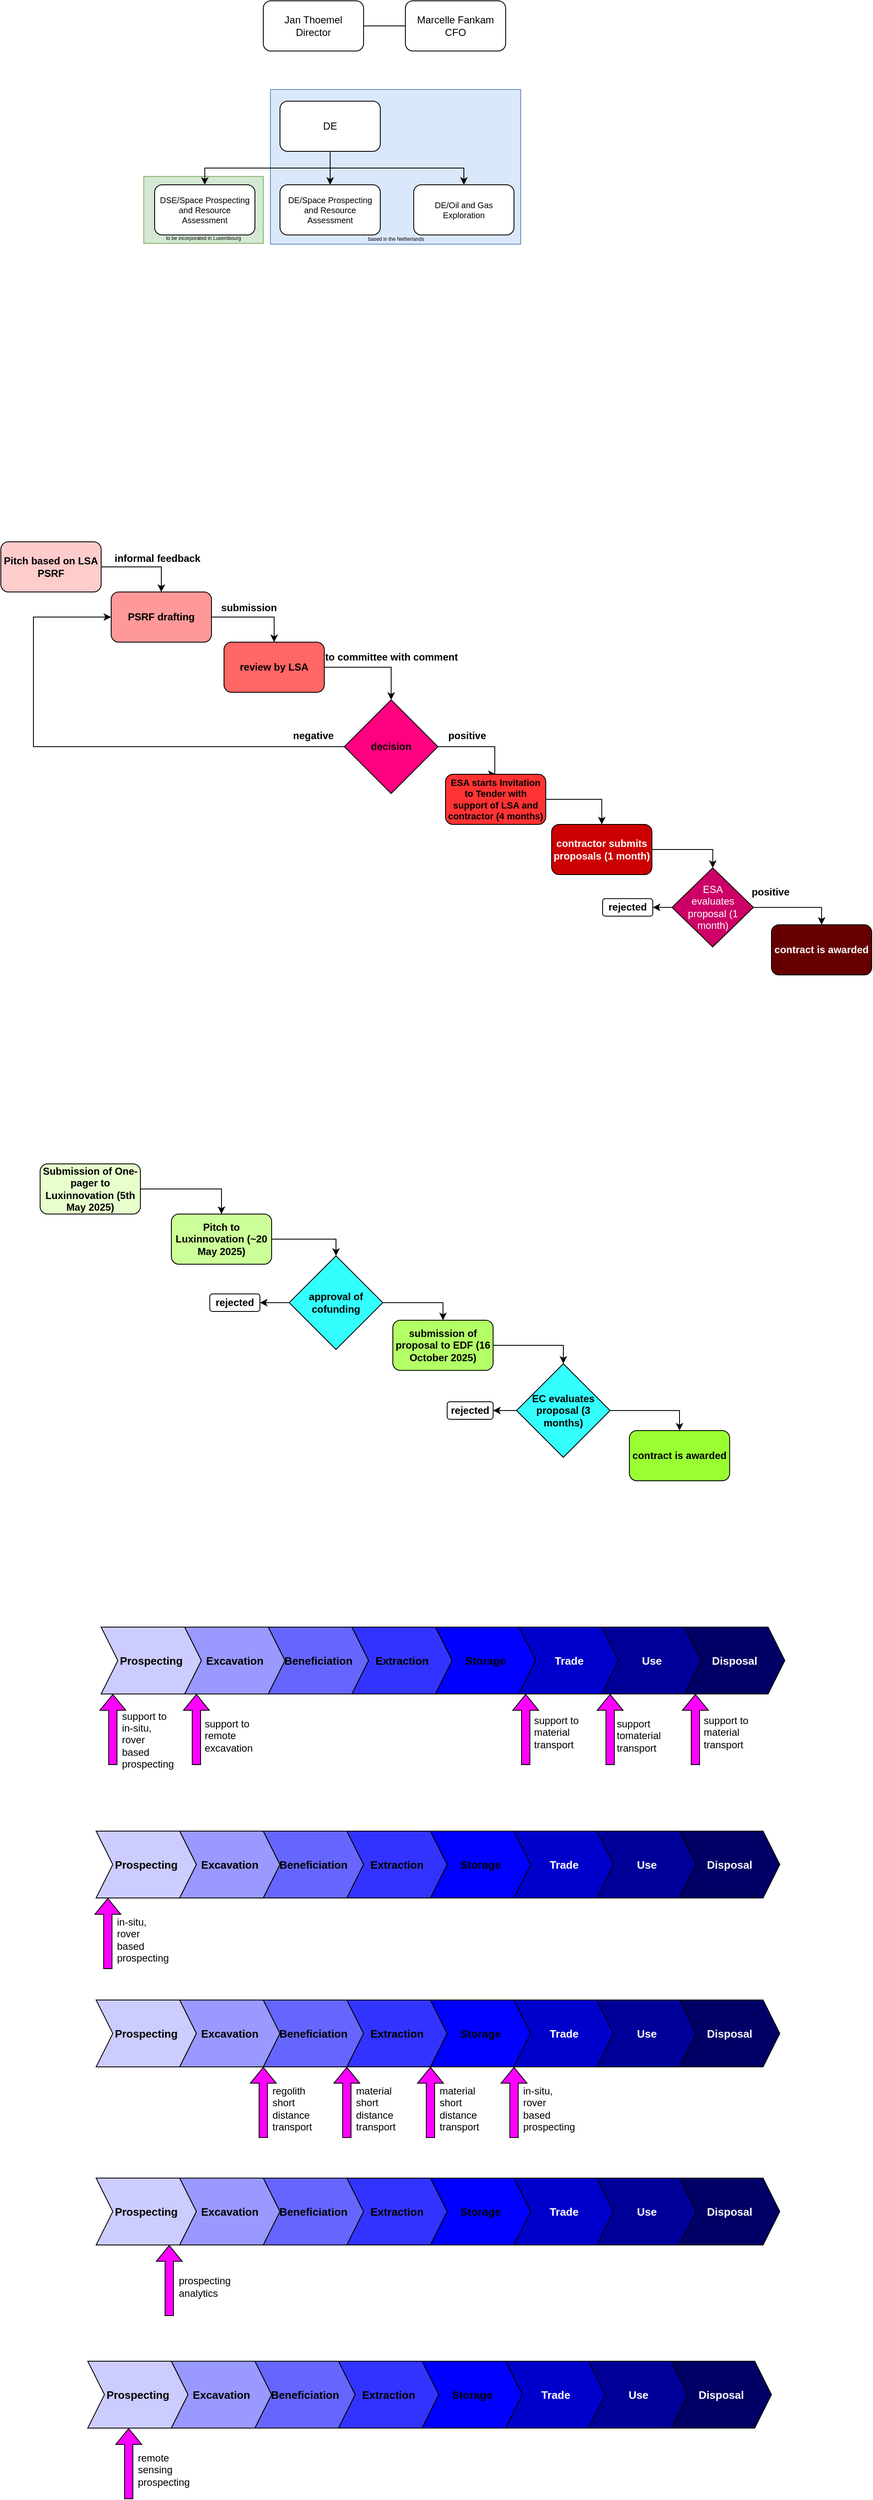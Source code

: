 <mxfile version="26.2.14">
  <diagram name="Page-1" id="pI-C5jLEUPl5uABciL2J">
    <mxGraphModel dx="947" dy="494" grid="0" gridSize="10" guides="1" tooltips="1" connect="1" arrows="1" fold="1" page="0" pageScale="1" pageWidth="850" pageHeight="1100" math="0" shadow="0">
      <root>
        <mxCell id="0" />
        <mxCell id="1" parent="0" />
        <mxCell id="sW1ltrkP0OsYJDCoJHcO-9" value="based in the Netherlands" style="rounded=0;whiteSpace=wrap;html=1;align=center;labelPosition=center;verticalLabelPosition=middle;verticalAlign=bottom;fontSize=6;fillColor=#dae8fc;strokeColor=#6c8ebf;" parent="1" vertex="1">
          <mxGeometry x="338.5" y="246" width="299.5" height="185" as="geometry" />
        </mxCell>
        <mxCell id="sW1ltrkP0OsYJDCoJHcO-8" value="to be incorporated in Luxembourg" style="rounded=0;whiteSpace=wrap;html=1;align=center;labelPosition=center;verticalLabelPosition=middle;verticalAlign=bottom;fontSize=6;fillColor=#d5e8d4;strokeColor=#82b366;" parent="1" vertex="1">
          <mxGeometry x="187" y="350" width="143" height="80" as="geometry" />
        </mxCell>
        <mxCell id="AdfwKSu6tByvRweBy8J0-3" style="edgeStyle=orthogonalEdgeStyle;rounded=0;orthogonalLoop=1;jettySize=auto;html=1;exitX=1;exitY=0.5;exitDx=0;exitDy=0;endArrow=none;endFill=0;" parent="1" source="AdfwKSu6tByvRweBy8J0-1" target="AdfwKSu6tByvRweBy8J0-2" edge="1">
          <mxGeometry relative="1" as="geometry" />
        </mxCell>
        <mxCell id="AdfwKSu6tByvRweBy8J0-1" value="Jan Thoemel&lt;br&gt;Director" style="rounded=1;whiteSpace=wrap;html=1;" parent="1" vertex="1">
          <mxGeometry x="330" y="140" width="120" height="60" as="geometry" />
        </mxCell>
        <mxCell id="AdfwKSu6tByvRweBy8J0-2" value="Marcelle Fankam&lt;br&gt;CFO" style="rounded=1;whiteSpace=wrap;html=1;" parent="1" vertex="1">
          <mxGeometry x="500" y="140" width="120" height="60" as="geometry" />
        </mxCell>
        <mxCell id="sW1ltrkP0OsYJDCoJHcO-5" style="edgeStyle=orthogonalEdgeStyle;rounded=0;orthogonalLoop=1;jettySize=auto;html=1;exitX=0.5;exitY=1;exitDx=0;exitDy=0;entryX=0.5;entryY=0;entryDx=0;entryDy=0;" parent="1" source="sW1ltrkP0OsYJDCoJHcO-1" target="sW1ltrkP0OsYJDCoJHcO-2" edge="1">
          <mxGeometry relative="1" as="geometry" />
        </mxCell>
        <mxCell id="sW1ltrkP0OsYJDCoJHcO-6" style="edgeStyle=orthogonalEdgeStyle;rounded=0;orthogonalLoop=1;jettySize=auto;html=1;exitX=0.5;exitY=1;exitDx=0;exitDy=0;entryX=0.5;entryY=0;entryDx=0;entryDy=0;" parent="1" source="sW1ltrkP0OsYJDCoJHcO-1" target="sW1ltrkP0OsYJDCoJHcO-3" edge="1">
          <mxGeometry relative="1" as="geometry" />
        </mxCell>
        <mxCell id="sW1ltrkP0OsYJDCoJHcO-7" style="edgeStyle=orthogonalEdgeStyle;rounded=0;orthogonalLoop=1;jettySize=auto;html=1;exitX=0.5;exitY=1;exitDx=0;exitDy=0;" parent="1" source="sW1ltrkP0OsYJDCoJHcO-1" target="sW1ltrkP0OsYJDCoJHcO-4" edge="1">
          <mxGeometry relative="1" as="geometry" />
        </mxCell>
        <mxCell id="sW1ltrkP0OsYJDCoJHcO-1" value="DE" style="rounded=1;whiteSpace=wrap;html=1;" parent="1" vertex="1">
          <mxGeometry x="350" y="260" width="120" height="60" as="geometry" />
        </mxCell>
        <mxCell id="sW1ltrkP0OsYJDCoJHcO-2" value="&lt;span lang=&quot;EN-GB&quot;&gt;DSE/Space Prospecting and Resource Assessment&lt;/span&gt;" style="rounded=1;whiteSpace=wrap;html=1;fontSize=10;" parent="1" vertex="1">
          <mxGeometry x="200" y="360" width="120" height="60" as="geometry" />
        </mxCell>
        <mxCell id="sW1ltrkP0OsYJDCoJHcO-3" value="&lt;span lang=&quot;EN-GB&quot;&gt;DE/Space Prospecting and Resource Assessment&lt;/span&gt;" style="rounded=1;whiteSpace=wrap;html=1;fontSize=10;" parent="1" vertex="1">
          <mxGeometry x="350" y="360" width="120" height="60" as="geometry" />
        </mxCell>
        <mxCell id="sW1ltrkP0OsYJDCoJHcO-4" value="&lt;span lang=&quot;EN-GB&quot;&gt;DE/Oil and Gas Exploration &lt;/span&gt;" style="rounded=1;whiteSpace=wrap;html=1;fontSize=10;" parent="1" vertex="1">
          <mxGeometry x="510" y="360" width="120" height="60" as="geometry" />
        </mxCell>
        <mxCell id="4EsNZE_uEdMCElJo3id0-29" style="edgeStyle=orthogonalEdgeStyle;rounded=0;orthogonalLoop=1;jettySize=auto;html=1;exitX=1;exitY=0.5;exitDx=0;exitDy=0;entryX=0.5;entryY=0;entryDx=0;entryDy=0;fontStyle=1" parent="1" source="4EsNZE_uEdMCElJo3id0-28" target="4EsNZE_uEdMCElJo3id0-30" edge="1">
          <mxGeometry relative="1" as="geometry">
            <mxPoint x="314.714" y="960.0" as="targetPoint" />
          </mxGeometry>
        </mxCell>
        <mxCell id="4EsNZE_uEdMCElJo3id0-28" value="Pitch based on LSA PSRF" style="rounded=1;whiteSpace=wrap;html=1;fillColor=#FFCCCC;fontStyle=1" parent="1" vertex="1">
          <mxGeometry x="16" y="787" width="120" height="60" as="geometry" />
        </mxCell>
        <mxCell id="4EsNZE_uEdMCElJo3id0-36" style="edgeStyle=orthogonalEdgeStyle;rounded=0;orthogonalLoop=1;jettySize=auto;html=1;exitX=1;exitY=0.5;exitDx=0;exitDy=0;entryX=0.5;entryY=0;entryDx=0;entryDy=0;fontStyle=1" parent="1" source="4EsNZE_uEdMCElJo3id0-30" target="4EsNZE_uEdMCElJo3id0-31" edge="1">
          <mxGeometry relative="1" as="geometry" />
        </mxCell>
        <mxCell id="4EsNZE_uEdMCElJo3id0-30" value="PSRF drafting" style="rounded=1;whiteSpace=wrap;html=1;fillColor=#FF9999;fontStyle=1" parent="1" vertex="1">
          <mxGeometry x="148" y="847" width="120" height="60" as="geometry" />
        </mxCell>
        <mxCell id="4EsNZE_uEdMCElJo3id0-37" style="edgeStyle=orthogonalEdgeStyle;rounded=0;orthogonalLoop=1;jettySize=auto;html=1;exitX=1;exitY=0.5;exitDx=0;exitDy=0;entryX=0.5;entryY=0;entryDx=0;entryDy=0;fontStyle=1" parent="1" source="4EsNZE_uEdMCElJo3id0-31" target="4EsNZE_uEdMCElJo3id0-32" edge="1">
          <mxGeometry relative="1" as="geometry" />
        </mxCell>
        <mxCell id="4EsNZE_uEdMCElJo3id0-31" value="review by LSA" style="rounded=1;whiteSpace=wrap;html=1;fillColor=#FF6666;fontStyle=1" parent="1" vertex="1">
          <mxGeometry x="283" y="907" width="120" height="60" as="geometry" />
        </mxCell>
        <mxCell id="4EsNZE_uEdMCElJo3id0-39" style="edgeStyle=orthogonalEdgeStyle;rounded=0;orthogonalLoop=1;jettySize=auto;html=1;exitX=1;exitY=0.5;exitDx=0;exitDy=0;entryX=0.5;entryY=0;entryDx=0;entryDy=0;fontStyle=1" parent="1" source="4EsNZE_uEdMCElJo3id0-32" target="4EsNZE_uEdMCElJo3id0-38" edge="1">
          <mxGeometry relative="1" as="geometry">
            <Array as="points">
              <mxPoint x="607" y="1032" />
              <mxPoint x="607" y="1065" />
            </Array>
          </mxGeometry>
        </mxCell>
        <mxCell id="4EsNZE_uEdMCElJo3id0-46" style="edgeStyle=orthogonalEdgeStyle;rounded=0;orthogonalLoop=1;jettySize=auto;html=1;exitX=0;exitY=0.5;exitDx=0;exitDy=0;entryX=0;entryY=0.5;entryDx=0;entryDy=0;fontStyle=1" parent="1" source="4EsNZE_uEdMCElJo3id0-32" target="4EsNZE_uEdMCElJo3id0-30" edge="1">
          <mxGeometry relative="1" as="geometry">
            <Array as="points">
              <mxPoint x="55" y="1032" />
              <mxPoint x="55" y="877" />
            </Array>
          </mxGeometry>
        </mxCell>
        <mxCell id="4EsNZE_uEdMCElJo3id0-32" value="decision" style="rhombus;whiteSpace=wrap;html=1;fillColor=#FF0080;fontColor=#000000;fontStyle=1" parent="1" vertex="1">
          <mxGeometry x="427" y="976" width="112" height="112" as="geometry" />
        </mxCell>
        <mxCell id="4EsNZE_uEdMCElJo3id0-34" value="informal feedback" style="text;html=1;align=center;verticalAlign=middle;whiteSpace=wrap;rounded=0;fontStyle=1" parent="1" vertex="1">
          <mxGeometry x="148" y="792" width="111" height="30" as="geometry" />
        </mxCell>
        <mxCell id="4EsNZE_uEdMCElJo3id0-35" value="submission" style="text;html=1;align=center;verticalAlign=middle;whiteSpace=wrap;rounded=0;fontStyle=1" parent="1" vertex="1">
          <mxGeometry x="286.5" y="851" width="52" height="30" as="geometry" />
        </mxCell>
        <mxCell id="4EsNZE_uEdMCElJo3id0-49" style="edgeStyle=orthogonalEdgeStyle;rounded=0;orthogonalLoop=1;jettySize=auto;html=1;exitX=1;exitY=0.5;exitDx=0;exitDy=0;entryX=0.5;entryY=0;entryDx=0;entryDy=0;fontStyle=1" parent="1" source="4EsNZE_uEdMCElJo3id0-38" target="4EsNZE_uEdMCElJo3id0-48" edge="1">
          <mxGeometry relative="1" as="geometry" />
        </mxCell>
        <mxCell id="4EsNZE_uEdMCElJo3id0-38" value="ESA starts Invitation to Tender with support of LSA and contractor (4 months)" style="rounded=1;whiteSpace=wrap;html=1;fillColor=#FF3333;fontStyle=1;fontSize=11;" parent="1" vertex="1">
          <mxGeometry x="548" y="1065" width="120" height="60" as="geometry" />
        </mxCell>
        <mxCell id="4EsNZE_uEdMCElJo3id0-43" value="to committee with comment" style="text;html=1;align=center;verticalAlign=middle;whiteSpace=wrap;rounded=0;fontStyle=1" parent="1" vertex="1">
          <mxGeometry x="401.5" y="910" width="163" height="30" as="geometry" />
        </mxCell>
        <mxCell id="4EsNZE_uEdMCElJo3id0-47" value="negative" style="text;html=1;align=center;verticalAlign=middle;whiteSpace=wrap;rounded=0;fontStyle=1" parent="1" vertex="1">
          <mxGeometry x="364" y="1004" width="52" height="30" as="geometry" />
        </mxCell>
        <mxCell id="4EsNZE_uEdMCElJo3id0-52" style="edgeStyle=orthogonalEdgeStyle;rounded=0;orthogonalLoop=1;jettySize=auto;html=1;exitX=1;exitY=0.5;exitDx=0;exitDy=0;entryX=0.5;entryY=0;entryDx=0;entryDy=0;fontStyle=1" parent="1" source="4EsNZE_uEdMCElJo3id0-48" target="4EsNZE_uEdMCElJo3id0-61" edge="1">
          <mxGeometry relative="1" as="geometry" />
        </mxCell>
        <mxCell id="4EsNZE_uEdMCElJo3id0-48" value="contractor submits proposals (1 month)" style="rounded=1;whiteSpace=wrap;html=1;fillColor=#CC0000;fontColor=#FFFFFF;fontStyle=1" parent="1" vertex="1">
          <mxGeometry x="675" y="1125" width="120" height="60" as="geometry" />
        </mxCell>
        <mxCell id="4EsNZE_uEdMCElJo3id0-53" style="edgeStyle=orthogonalEdgeStyle;rounded=0;orthogonalLoop=1;jettySize=auto;html=1;exitX=1;exitY=0.5;exitDx=0;exitDy=0;entryX=0.5;entryY=0;entryDx=0;entryDy=0;fontStyle=1" parent="1" source="4EsNZE_uEdMCElJo3id0-61" target="4EsNZE_uEdMCElJo3id0-51" edge="1">
          <mxGeometry relative="1" as="geometry" />
        </mxCell>
        <mxCell id="4EsNZE_uEdMCElJo3id0-51" value="contract is awarded" style="rounded=1;whiteSpace=wrap;html=1;fillColor=#660000;fontColor=#FFFFFF;fontStyle=1" parent="1" vertex="1">
          <mxGeometry x="938" y="1245" width="120" height="60" as="geometry" />
        </mxCell>
        <mxCell id="4EsNZE_uEdMCElJo3id0-54" value="positive" style="text;html=1;align=center;verticalAlign=middle;whiteSpace=wrap;rounded=0;fontStyle=1" parent="1" vertex="1">
          <mxGeometry x="548" y="1004" width="52" height="30" as="geometry" />
        </mxCell>
        <mxCell id="4EsNZE_uEdMCElJo3id0-72" style="edgeStyle=orthogonalEdgeStyle;rounded=0;orthogonalLoop=1;jettySize=auto;html=1;exitX=1;exitY=0.5;exitDx=0;exitDy=0;entryX=0.5;entryY=0;entryDx=0;entryDy=0;" parent="1" source="4EsNZE_uEdMCElJo3id0-55" target="4EsNZE_uEdMCElJo3id0-56" edge="1">
          <mxGeometry relative="1" as="geometry" />
        </mxCell>
        <mxCell id="4EsNZE_uEdMCElJo3id0-55" value="&lt;div&gt;Submission of One-pager to Luxinnovation (5th May 2025)&lt;/div&gt;" style="rounded=1;whiteSpace=wrap;html=1;fillColor=#E6FFCC;fontStyle=1" parent="1" vertex="1">
          <mxGeometry x="63" y="1531" width="120" height="60" as="geometry" />
        </mxCell>
        <mxCell id="4EsNZE_uEdMCElJo3id0-73" style="edgeStyle=orthogonalEdgeStyle;rounded=0;orthogonalLoop=1;jettySize=auto;html=1;exitX=1;exitY=0.5;exitDx=0;exitDy=0;entryX=0.5;entryY=0;entryDx=0;entryDy=0;" parent="1" source="4EsNZE_uEdMCElJo3id0-56" target="4EsNZE_uEdMCElJo3id0-57" edge="1">
          <mxGeometry relative="1" as="geometry" />
        </mxCell>
        <mxCell id="4EsNZE_uEdMCElJo3id0-56" value="Pitch to Luxinnovation (~20 May 2025)" style="rounded=1;whiteSpace=wrap;html=1;fillColor=#CCFF99;fontStyle=1" parent="1" vertex="1">
          <mxGeometry x="220" y="1591" width="120" height="60" as="geometry" />
        </mxCell>
        <mxCell id="4EsNZE_uEdMCElJo3id0-74" style="edgeStyle=orthogonalEdgeStyle;rounded=0;orthogonalLoop=1;jettySize=auto;html=1;exitX=1;exitY=0.5;exitDx=0;exitDy=0;entryX=0.5;entryY=0;entryDx=0;entryDy=0;" parent="1" source="4EsNZE_uEdMCElJo3id0-57" target="4EsNZE_uEdMCElJo3id0-58" edge="1">
          <mxGeometry relative="1" as="geometry" />
        </mxCell>
        <mxCell id="4EsNZE_uEdMCElJo3id0-57" value="approval of cofunding" style="rhombus;whiteSpace=wrap;html=1;fillColor=#33FFFF;fontColor=#000000;fontStyle=1" parent="1" vertex="1">
          <mxGeometry x="361" y="1641" width="112" height="112" as="geometry" />
        </mxCell>
        <mxCell id="4EsNZE_uEdMCElJo3id0-77" style="edgeStyle=orthogonalEdgeStyle;rounded=0;orthogonalLoop=1;jettySize=auto;html=1;exitX=1;exitY=0.5;exitDx=0;exitDy=0;entryX=0.5;entryY=0;entryDx=0;entryDy=0;" parent="1" source="4EsNZE_uEdMCElJo3id0-58" target="4EsNZE_uEdMCElJo3id0-66" edge="1">
          <mxGeometry relative="1" as="geometry" />
        </mxCell>
        <mxCell id="4EsNZE_uEdMCElJo3id0-58" value="submission of proposal to EDF (16 October 2025)" style="rounded=1;whiteSpace=wrap;html=1;fillColor=#B3FF66;fontStyle=1" parent="1" vertex="1">
          <mxGeometry x="485" y="1718" width="120" height="60" as="geometry" />
        </mxCell>
        <mxCell id="4EsNZE_uEdMCElJo3id0-60" value="contract is awarded" style="rounded=1;whiteSpace=wrap;html=1;fillColor=#99FF33;fontStyle=1" parent="1" vertex="1">
          <mxGeometry x="768" y="1850" width="120" height="60" as="geometry" />
        </mxCell>
        <mxCell id="4EsNZE_uEdMCElJo3id0-65" style="edgeStyle=orthogonalEdgeStyle;rounded=0;orthogonalLoop=1;jettySize=auto;html=1;exitX=0;exitY=0.5;exitDx=0;exitDy=0;entryX=1;entryY=0.5;entryDx=0;entryDy=0;" parent="1" source="4EsNZE_uEdMCElJo3id0-61" target="4EsNZE_uEdMCElJo3id0-64" edge="1">
          <mxGeometry relative="1" as="geometry" />
        </mxCell>
        <mxCell id="4EsNZE_uEdMCElJo3id0-61" value="ESA&lt;br&gt;evaluates proposal (1 month)" style="rhombus;whiteSpace=wrap;html=1;fillColor=#CC0066;fontColor=#FFFFFF;" parent="1" vertex="1">
          <mxGeometry x="819" y="1177" width="97.5" height="94.5" as="geometry" />
        </mxCell>
        <mxCell id="4EsNZE_uEdMCElJo3id0-62" value="positive" style="text;html=1;align=center;verticalAlign=middle;whiteSpace=wrap;rounded=0;fontStyle=1" parent="1" vertex="1">
          <mxGeometry x="911" y="1191" width="52" height="30" as="geometry" />
        </mxCell>
        <mxCell id="4EsNZE_uEdMCElJo3id0-64" value="rejected" style="rounded=1;whiteSpace=wrap;html=1;fontStyle=1" parent="1" vertex="1">
          <mxGeometry x="736" y="1213.75" width="60" height="21" as="geometry" />
        </mxCell>
        <mxCell id="4EsNZE_uEdMCElJo3id0-71" style="edgeStyle=orthogonalEdgeStyle;rounded=0;orthogonalLoop=1;jettySize=auto;html=1;exitX=0;exitY=0.5;exitDx=0;exitDy=0;entryX=1;entryY=0.5;entryDx=0;entryDy=0;" parent="1" source="4EsNZE_uEdMCElJo3id0-66" target="4EsNZE_uEdMCElJo3id0-70" edge="1">
          <mxGeometry relative="1" as="geometry">
            <mxPoint x="559.706" y="1825.882" as="targetPoint" />
          </mxGeometry>
        </mxCell>
        <mxCell id="4EsNZE_uEdMCElJo3id0-66" value="EC evaluates proposal (3 months)" style="rhombus;whiteSpace=wrap;html=1;fillColor=#33FFFF;fontColor=#000000;fontStyle=1" parent="1" vertex="1">
          <mxGeometry x="633" y="1770" width="112" height="112" as="geometry" />
        </mxCell>
        <mxCell id="4EsNZE_uEdMCElJo3id0-70" value="rejected" style="rounded=1;whiteSpace=wrap;html=1;fontStyle=1" parent="1" vertex="1">
          <mxGeometry x="550" y="1815.5" width="55" height="21" as="geometry" />
        </mxCell>
        <mxCell id="4EsNZE_uEdMCElJo3id0-75" style="edgeStyle=orthogonalEdgeStyle;rounded=0;orthogonalLoop=1;jettySize=auto;html=1;exitX=0;exitY=0.5;exitDx=0;exitDy=0;entryX=1;entryY=0.5;entryDx=0;entryDy=0;" parent="1" source="4EsNZE_uEdMCElJo3id0-57" target="4EsNZE_uEdMCElJo3id0-76" edge="1">
          <mxGeometry relative="1" as="geometry">
            <mxPoint x="349" y="1696.75" as="sourcePoint" />
          </mxGeometry>
        </mxCell>
        <mxCell id="4EsNZE_uEdMCElJo3id0-76" value="rejected" style="rounded=1;whiteSpace=wrap;html=1;fontStyle=1" parent="1" vertex="1">
          <mxGeometry x="266" y="1686.5" width="60" height="21" as="geometry" />
        </mxCell>
        <mxCell id="4EsNZE_uEdMCElJo3id0-78" style="edgeStyle=orthogonalEdgeStyle;rounded=0;orthogonalLoop=1;jettySize=auto;html=1;exitX=1;exitY=0.5;exitDx=0;exitDy=0;entryX=0.5;entryY=0;entryDx=0;entryDy=0;" parent="1" source="4EsNZE_uEdMCElJo3id0-66" target="4EsNZE_uEdMCElJo3id0-60" edge="1">
          <mxGeometry relative="1" as="geometry" />
        </mxCell>
        <mxCell id="gZV6nWwhFgP8IXUkDq0C-19" value="Prospecting" style="shape=step;perimeter=stepPerimeter;whiteSpace=wrap;html=1;fixedSize=1;fontSize=13;fillColor=light-dark(#CCCCFF,#EDEDED);fontStyle=1" parent="1" vertex="1">
          <mxGeometry x="136" y="2085" width="120" height="80" as="geometry" />
        </mxCell>
        <mxCell id="gZV6nWwhFgP8IXUkDq0C-20" value="Excavation" style="shape=step;perimeter=stepPerimeter;whiteSpace=wrap;html=1;fixedSize=1;fontSize=13;fillColor=light-dark(#9999FF,#EDEDED);fontStyle=1" parent="1" vertex="1">
          <mxGeometry x="236" y="2085" width="120" height="80" as="geometry" />
        </mxCell>
        <mxCell id="gZV6nWwhFgP8IXUkDq0C-21" value="Beneficiation" style="shape=step;perimeter=stepPerimeter;whiteSpace=wrap;html=1;fixedSize=1;fontSize=13;fillColor=light-dark(#6666FF,#EDEDED);fontStyle=1" parent="1" vertex="1">
          <mxGeometry x="336" y="2085" width="120" height="80" as="geometry" />
        </mxCell>
        <mxCell id="gZV6nWwhFgP8IXUkDq0C-22" value="Extraction" style="shape=step;perimeter=stepPerimeter;whiteSpace=wrap;html=1;fixedSize=1;fontSize=13;fillColor=#3333FF;fontStyle=1" parent="1" vertex="1">
          <mxGeometry x="436" y="2085" width="120" height="80" as="geometry" />
        </mxCell>
        <mxCell id="gZV6nWwhFgP8IXUkDq0C-23" value="Storage" style="shape=step;perimeter=stepPerimeter;whiteSpace=wrap;html=1;fixedSize=1;fontSize=13;fillColor=#0000FF;fontStyle=1" parent="1" vertex="1">
          <mxGeometry x="536" y="2085" width="120" height="80" as="geometry" />
        </mxCell>
        <mxCell id="gZV6nWwhFgP8IXUkDq0C-24" value="Trade" style="shape=step;perimeter=stepPerimeter;whiteSpace=wrap;html=1;fixedSize=1;fontSize=13;fillColor=#0000CC;fontColor=#FFFFFF;fontStyle=1" parent="1" vertex="1">
          <mxGeometry x="636" y="2085" width="120" height="80" as="geometry" />
        </mxCell>
        <mxCell id="gZV6nWwhFgP8IXUkDq0C-25" value="Use" style="shape=step;perimeter=stepPerimeter;whiteSpace=wrap;html=1;fixedSize=1;fontSize=13;fillColor=#000099;fontColor=#FFFFFF;fontStyle=1" parent="1" vertex="1">
          <mxGeometry x="735" y="2085" width="120" height="80" as="geometry" />
        </mxCell>
        <mxCell id="gZV6nWwhFgP8IXUkDq0C-26" value="Disposal" style="shape=step;perimeter=stepPerimeter;whiteSpace=wrap;html=1;fixedSize=1;fontSize=13;fillColor=#000066;fontColor=#FFFFFF;fontStyle=1" parent="1" vertex="1">
          <mxGeometry x="834" y="2085" width="120" height="80" as="geometry" />
        </mxCell>
        <mxCell id="gZV6nWwhFgP8IXUkDq0C-27" value="" style="shape=flexArrow;endArrow=classic;html=1;rounded=0;fillColor=#FF00FF;" parent="1" edge="1">
          <mxGeometry width="50" height="50" relative="1" as="geometry">
            <mxPoint x="250" y="2250" as="sourcePoint" />
            <mxPoint x="250" y="2165" as="targetPoint" />
          </mxGeometry>
        </mxCell>
        <mxCell id="gZV6nWwhFgP8IXUkDq0C-28" value="" style="shape=flexArrow;endArrow=classic;html=1;rounded=0;fillColor=#FF00FF;" parent="1" edge="1">
          <mxGeometry width="50" height="50" relative="1" as="geometry">
            <mxPoint x="644" y="2250" as="sourcePoint" />
            <mxPoint x="644" y="2165" as="targetPoint" />
          </mxGeometry>
        </mxCell>
        <mxCell id="gZV6nWwhFgP8IXUkDq0C-29" value="" style="shape=flexArrow;endArrow=classic;html=1;rounded=0;fillColor=#FF00FF;" parent="1" edge="1">
          <mxGeometry width="50" height="50" relative="1" as="geometry">
            <mxPoint x="745.0" y="2250" as="sourcePoint" />
            <mxPoint x="745.0" y="2165" as="targetPoint" />
          </mxGeometry>
        </mxCell>
        <mxCell id="gZV6nWwhFgP8IXUkDq0C-30" value="" style="shape=flexArrow;endArrow=classic;html=1;rounded=0;fillColor=#FF00FF;" parent="1" edge="1">
          <mxGeometry width="50" height="50" relative="1" as="geometry">
            <mxPoint x="847.0" y="2250" as="sourcePoint" />
            <mxPoint x="847.0" y="2165" as="targetPoint" />
          </mxGeometry>
        </mxCell>
        <mxCell id="gZV6nWwhFgP8IXUkDq0C-31" value="" style="shape=flexArrow;endArrow=classic;html=1;rounded=0;fillColor=#FF00FF;" parent="1" edge="1">
          <mxGeometry width="50" height="50" relative="1" as="geometry">
            <mxPoint x="150" y="2250" as="sourcePoint" />
            <mxPoint x="150" y="2165" as="targetPoint" />
          </mxGeometry>
        </mxCell>
        <mxCell id="gZV6nWwhFgP8IXUkDq0C-32" value="&lt;div align=&quot;left&quot;&gt;support to in-situ, rover based prospecting&lt;/div&gt;" style="text;html=1;align=left;verticalAlign=middle;whiteSpace=wrap;rounded=0;" parent="1" vertex="1">
          <mxGeometry x="159" y="2205" width="60" height="30" as="geometry" />
        </mxCell>
        <mxCell id="gZV6nWwhFgP8IXUkDq0C-33" value="support to remote excavation" style="text;html=1;align=left;verticalAlign=middle;whiteSpace=wrap;rounded=0;" parent="1" vertex="1">
          <mxGeometry x="257.5" y="2200" width="60" height="30" as="geometry" />
        </mxCell>
        <mxCell id="gZV6nWwhFgP8IXUkDq0C-34" value="support to material transport" style="text;html=1;align=left;verticalAlign=middle;whiteSpace=wrap;rounded=0;" parent="1" vertex="1">
          <mxGeometry x="652" y="2196" width="60" height="30" as="geometry" />
        </mxCell>
        <mxCell id="gZV6nWwhFgP8IXUkDq0C-35" value="support to material transport" style="text;html=1;align=left;verticalAlign=middle;whiteSpace=wrap;rounded=0;" parent="1" vertex="1">
          <mxGeometry x="855" y="2196" width="60" height="30" as="geometry" />
        </mxCell>
        <mxCell id="gZV6nWwhFgP8IXUkDq0C-36" value="support tomaterial transport" style="text;html=1;align=left;verticalAlign=middle;whiteSpace=wrap;rounded=0;" parent="1" vertex="1">
          <mxGeometry x="751" y="2200" width="60" height="30" as="geometry" />
        </mxCell>
        <mxCell id="gZV6nWwhFgP8IXUkDq0C-37" value="Prospecting" style="shape=step;perimeter=stepPerimeter;whiteSpace=wrap;html=1;fixedSize=1;fontSize=13;fillColor=light-dark(#CCCCFF,#EDEDED);fontStyle=1" parent="1" vertex="1">
          <mxGeometry x="130" y="2329" width="120" height="80" as="geometry" />
        </mxCell>
        <mxCell id="gZV6nWwhFgP8IXUkDq0C-38" value="Excavation" style="shape=step;perimeter=stepPerimeter;whiteSpace=wrap;html=1;fixedSize=1;fontSize=13;fillColor=light-dark(#9999FF,#EDEDED);fontStyle=1" parent="1" vertex="1">
          <mxGeometry x="230" y="2329" width="120" height="80" as="geometry" />
        </mxCell>
        <mxCell id="gZV6nWwhFgP8IXUkDq0C-39" value="Beneficiation" style="shape=step;perimeter=stepPerimeter;whiteSpace=wrap;html=1;fixedSize=1;fontSize=13;fillColor=light-dark(#6666FF,#EDEDED);fontStyle=1" parent="1" vertex="1">
          <mxGeometry x="330" y="2329" width="120" height="80" as="geometry" />
        </mxCell>
        <mxCell id="gZV6nWwhFgP8IXUkDq0C-40" value="Extraction" style="shape=step;perimeter=stepPerimeter;whiteSpace=wrap;html=1;fixedSize=1;fontSize=13;fillColor=#3333FF;fontStyle=1" parent="1" vertex="1">
          <mxGeometry x="430" y="2329" width="120" height="80" as="geometry" />
        </mxCell>
        <mxCell id="gZV6nWwhFgP8IXUkDq0C-41" value="Storage" style="shape=step;perimeter=stepPerimeter;whiteSpace=wrap;html=1;fixedSize=1;fontSize=13;fillColor=#0000FF;fontStyle=1" parent="1" vertex="1">
          <mxGeometry x="530" y="2329" width="120" height="80" as="geometry" />
        </mxCell>
        <mxCell id="gZV6nWwhFgP8IXUkDq0C-42" value="Trade" style="shape=step;perimeter=stepPerimeter;whiteSpace=wrap;html=1;fixedSize=1;fontSize=13;fillColor=#0000CC;fontColor=#FFFFFF;fontStyle=1" parent="1" vertex="1">
          <mxGeometry x="630" y="2329" width="120" height="80" as="geometry" />
        </mxCell>
        <mxCell id="gZV6nWwhFgP8IXUkDq0C-43" value="Use" style="shape=step;perimeter=stepPerimeter;whiteSpace=wrap;html=1;fixedSize=1;fontSize=13;fillColor=#000099;fontColor=#FFFFFF;fontStyle=1" parent="1" vertex="1">
          <mxGeometry x="729" y="2329" width="120" height="80" as="geometry" />
        </mxCell>
        <mxCell id="gZV6nWwhFgP8IXUkDq0C-44" value="Disposal" style="shape=step;perimeter=stepPerimeter;whiteSpace=wrap;html=1;fixedSize=1;fontSize=13;fillColor=#000066;fontColor=#FFFFFF;fontStyle=1" parent="1" vertex="1">
          <mxGeometry x="828" y="2329" width="120" height="80" as="geometry" />
        </mxCell>
        <mxCell id="gZV6nWwhFgP8IXUkDq0C-49" value="" style="shape=flexArrow;endArrow=classic;html=1;rounded=0;fillColor=#FF00FF;" parent="1" edge="1">
          <mxGeometry width="50" height="50" relative="1" as="geometry">
            <mxPoint x="144" y="2494" as="sourcePoint" />
            <mxPoint x="144" y="2409" as="targetPoint" />
          </mxGeometry>
        </mxCell>
        <mxCell id="gZV6nWwhFgP8IXUkDq0C-50" value="&lt;div align=&quot;left&quot;&gt;in-situ, rover based prospecting&lt;/div&gt;" style="text;html=1;align=left;verticalAlign=middle;whiteSpace=wrap;rounded=0;" parent="1" vertex="1">
          <mxGeometry x="153" y="2444" width="60" height="30" as="geometry" />
        </mxCell>
        <mxCell id="LNnZcz1PQ6CTaX76SW7G-1" value="Prospecting" style="shape=step;perimeter=stepPerimeter;whiteSpace=wrap;html=1;fixedSize=1;fontSize=13;fillColor=light-dark(#CCCCFF,#EDEDED);fontStyle=1" parent="1" vertex="1">
          <mxGeometry x="130" y="2531" width="120" height="80" as="geometry" />
        </mxCell>
        <mxCell id="LNnZcz1PQ6CTaX76SW7G-2" value="Excavation" style="shape=step;perimeter=stepPerimeter;whiteSpace=wrap;html=1;fixedSize=1;fontSize=13;fillColor=light-dark(#9999FF,#EDEDED);fontStyle=1" parent="1" vertex="1">
          <mxGeometry x="230" y="2531" width="120" height="80" as="geometry" />
        </mxCell>
        <mxCell id="LNnZcz1PQ6CTaX76SW7G-3" value="Beneficiation" style="shape=step;perimeter=stepPerimeter;whiteSpace=wrap;html=1;fixedSize=1;fontSize=13;fillColor=light-dark(#6666FF,#EDEDED);fontStyle=1" parent="1" vertex="1">
          <mxGeometry x="330" y="2531" width="120" height="80" as="geometry" />
        </mxCell>
        <mxCell id="LNnZcz1PQ6CTaX76SW7G-4" value="Extraction" style="shape=step;perimeter=stepPerimeter;whiteSpace=wrap;html=1;fixedSize=1;fontSize=13;fillColor=#3333FF;fontStyle=1" parent="1" vertex="1">
          <mxGeometry x="430" y="2531" width="120" height="80" as="geometry" />
        </mxCell>
        <mxCell id="LNnZcz1PQ6CTaX76SW7G-5" value="Storage" style="shape=step;perimeter=stepPerimeter;whiteSpace=wrap;html=1;fixedSize=1;fontSize=13;fillColor=#0000FF;fontStyle=1" parent="1" vertex="1">
          <mxGeometry x="530" y="2531" width="120" height="80" as="geometry" />
        </mxCell>
        <mxCell id="LNnZcz1PQ6CTaX76SW7G-6" value="Trade" style="shape=step;perimeter=stepPerimeter;whiteSpace=wrap;html=1;fixedSize=1;fontSize=13;fillColor=#0000CC;fontColor=#FFFFFF;fontStyle=1" parent="1" vertex="1">
          <mxGeometry x="630" y="2531" width="120" height="80" as="geometry" />
        </mxCell>
        <mxCell id="LNnZcz1PQ6CTaX76SW7G-7" value="Use" style="shape=step;perimeter=stepPerimeter;whiteSpace=wrap;html=1;fixedSize=1;fontSize=13;fillColor=#000099;fontColor=#FFFFFF;fontStyle=1" parent="1" vertex="1">
          <mxGeometry x="729" y="2531" width="120" height="80" as="geometry" />
        </mxCell>
        <mxCell id="LNnZcz1PQ6CTaX76SW7G-8" value="Disposal" style="shape=step;perimeter=stepPerimeter;whiteSpace=wrap;html=1;fixedSize=1;fontSize=13;fillColor=#000066;fontColor=#FFFFFF;fontStyle=1" parent="1" vertex="1">
          <mxGeometry x="828" y="2531" width="120" height="80" as="geometry" />
        </mxCell>
        <mxCell id="LNnZcz1PQ6CTaX76SW7G-9" value="" style="shape=flexArrow;endArrow=classic;html=1;rounded=0;fillColor=#FF00FF;" parent="1" edge="1">
          <mxGeometry width="50" height="50" relative="1" as="geometry">
            <mxPoint x="330" y="2696" as="sourcePoint" />
            <mxPoint x="330" y="2611" as="targetPoint" />
          </mxGeometry>
        </mxCell>
        <mxCell id="LNnZcz1PQ6CTaX76SW7G-10" value="regolith short distance transport" style="text;html=1;align=left;verticalAlign=middle;whiteSpace=wrap;rounded=0;" parent="1" vertex="1">
          <mxGeometry x="339" y="2646" width="60" height="30" as="geometry" />
        </mxCell>
        <mxCell id="LNnZcz1PQ6CTaX76SW7G-11" value="" style="shape=flexArrow;endArrow=classic;html=1;rounded=0;fillColor=#FF00FF;" parent="1" edge="1">
          <mxGeometry width="50" height="50" relative="1" as="geometry">
            <mxPoint x="430" y="2696" as="sourcePoint" />
            <mxPoint x="430" y="2611" as="targetPoint" />
          </mxGeometry>
        </mxCell>
        <mxCell id="LNnZcz1PQ6CTaX76SW7G-12" value="&lt;div&gt;material&lt;/div&gt;&lt;div&gt;short distance transport&lt;/div&gt;" style="text;html=1;align=left;verticalAlign=middle;whiteSpace=wrap;rounded=0;" parent="1" vertex="1">
          <mxGeometry x="439" y="2646" width="60" height="30" as="geometry" />
        </mxCell>
        <mxCell id="LNnZcz1PQ6CTaX76SW7G-13" value="" style="shape=flexArrow;endArrow=classic;html=1;rounded=0;fillColor=#FF00FF;" parent="1" edge="1">
          <mxGeometry width="50" height="50" relative="1" as="geometry">
            <mxPoint x="530" y="2696" as="sourcePoint" />
            <mxPoint x="530" y="2611" as="targetPoint" />
          </mxGeometry>
        </mxCell>
        <mxCell id="LNnZcz1PQ6CTaX76SW7G-14" value="&lt;div&gt;material&lt;/div&gt;&lt;div&gt;short distance transport&lt;/div&gt;" style="text;html=1;align=left;verticalAlign=middle;whiteSpace=wrap;rounded=0;" parent="1" vertex="1">
          <mxGeometry x="539" y="2646" width="60" height="30" as="geometry" />
        </mxCell>
        <mxCell id="LNnZcz1PQ6CTaX76SW7G-15" value="" style="shape=flexArrow;endArrow=classic;html=1;rounded=0;fillColor=#FF00FF;" parent="1" edge="1">
          <mxGeometry width="50" height="50" relative="1" as="geometry">
            <mxPoint x="630" y="2696" as="sourcePoint" />
            <mxPoint x="630" y="2611" as="targetPoint" />
          </mxGeometry>
        </mxCell>
        <mxCell id="LNnZcz1PQ6CTaX76SW7G-16" value="&lt;div align=&quot;left&quot;&gt;in-situ, rover based prospecting&lt;/div&gt;" style="text;html=1;align=left;verticalAlign=middle;whiteSpace=wrap;rounded=0;" parent="1" vertex="1">
          <mxGeometry x="639" y="2646" width="60" height="30" as="geometry" />
        </mxCell>
        <mxCell id="LNnZcz1PQ6CTaX76SW7G-17" value="Prospecting" style="shape=step;perimeter=stepPerimeter;whiteSpace=wrap;html=1;fixedSize=1;fontSize=13;fillColor=light-dark(#CCCCFF,#EDEDED);fontStyle=1" parent="1" vertex="1">
          <mxGeometry x="130" y="2744" width="120" height="80" as="geometry" />
        </mxCell>
        <mxCell id="LNnZcz1PQ6CTaX76SW7G-18" value="Excavation" style="shape=step;perimeter=stepPerimeter;whiteSpace=wrap;html=1;fixedSize=1;fontSize=13;fillColor=light-dark(#9999FF,#EDEDED);fontStyle=1" parent="1" vertex="1">
          <mxGeometry x="230" y="2744" width="120" height="80" as="geometry" />
        </mxCell>
        <mxCell id="LNnZcz1PQ6CTaX76SW7G-19" value="Beneficiation" style="shape=step;perimeter=stepPerimeter;whiteSpace=wrap;html=1;fixedSize=1;fontSize=13;fillColor=light-dark(#6666FF,#EDEDED);fontStyle=1" parent="1" vertex="1">
          <mxGeometry x="330" y="2744" width="120" height="80" as="geometry" />
        </mxCell>
        <mxCell id="LNnZcz1PQ6CTaX76SW7G-20" value="Extraction" style="shape=step;perimeter=stepPerimeter;whiteSpace=wrap;html=1;fixedSize=1;fontSize=13;fillColor=#3333FF;fontStyle=1" parent="1" vertex="1">
          <mxGeometry x="430" y="2744" width="120" height="80" as="geometry" />
        </mxCell>
        <mxCell id="LNnZcz1PQ6CTaX76SW7G-21" value="Storage" style="shape=step;perimeter=stepPerimeter;whiteSpace=wrap;html=1;fixedSize=1;fontSize=13;fillColor=#0000FF;fontStyle=1" parent="1" vertex="1">
          <mxGeometry x="530" y="2744" width="120" height="80" as="geometry" />
        </mxCell>
        <mxCell id="LNnZcz1PQ6CTaX76SW7G-22" value="Trade" style="shape=step;perimeter=stepPerimeter;whiteSpace=wrap;html=1;fixedSize=1;fontSize=13;fillColor=#0000CC;fontColor=#FFFFFF;fontStyle=1" parent="1" vertex="1">
          <mxGeometry x="630" y="2744" width="120" height="80" as="geometry" />
        </mxCell>
        <mxCell id="LNnZcz1PQ6CTaX76SW7G-23" value="Use" style="shape=step;perimeter=stepPerimeter;whiteSpace=wrap;html=1;fixedSize=1;fontSize=13;fillColor=#000099;fontColor=#FFFFFF;fontStyle=1" parent="1" vertex="1">
          <mxGeometry x="729" y="2744" width="120" height="80" as="geometry" />
        </mxCell>
        <mxCell id="LNnZcz1PQ6CTaX76SW7G-24" value="Disposal" style="shape=step;perimeter=stepPerimeter;whiteSpace=wrap;html=1;fixedSize=1;fontSize=13;fillColor=#000066;fontColor=#FFFFFF;fontStyle=1" parent="1" vertex="1">
          <mxGeometry x="828" y="2744" width="120" height="80" as="geometry" />
        </mxCell>
        <mxCell id="LNnZcz1PQ6CTaX76SW7G-25" value="" style="shape=flexArrow;endArrow=classic;html=1;rounded=0;fillColor=#FF00FF;" parent="1" edge="1">
          <mxGeometry width="50" height="50" relative="1" as="geometry">
            <mxPoint x="217.5" y="2909" as="sourcePoint" />
            <mxPoint x="217.5" y="2824" as="targetPoint" />
          </mxGeometry>
        </mxCell>
        <mxCell id="LNnZcz1PQ6CTaX76SW7G-26" value="&lt;div&gt;prospecting analytics&lt;/div&gt;" style="text;html=1;align=left;verticalAlign=middle;whiteSpace=wrap;rounded=0;" parent="1" vertex="1">
          <mxGeometry x="226.5" y="2859" width="60" height="30" as="geometry" />
        </mxCell>
        <mxCell id="pfrGkVOEbDUoQShEzSR1-1" value="Prospecting" style="shape=step;perimeter=stepPerimeter;whiteSpace=wrap;html=1;fixedSize=1;fontSize=13;fillColor=light-dark(#CCCCFF,#EDEDED);fontStyle=1" vertex="1" parent="1">
          <mxGeometry x="120" y="2963" width="120" height="80" as="geometry" />
        </mxCell>
        <mxCell id="pfrGkVOEbDUoQShEzSR1-2" value="Excavation" style="shape=step;perimeter=stepPerimeter;whiteSpace=wrap;html=1;fixedSize=1;fontSize=13;fillColor=light-dark(#9999FF,#EDEDED);fontStyle=1" vertex="1" parent="1">
          <mxGeometry x="220" y="2963" width="120" height="80" as="geometry" />
        </mxCell>
        <mxCell id="pfrGkVOEbDUoQShEzSR1-3" value="Beneficiation" style="shape=step;perimeter=stepPerimeter;whiteSpace=wrap;html=1;fixedSize=1;fontSize=13;fillColor=light-dark(#6666FF,#EDEDED);fontStyle=1" vertex="1" parent="1">
          <mxGeometry x="320" y="2963" width="120" height="80" as="geometry" />
        </mxCell>
        <mxCell id="pfrGkVOEbDUoQShEzSR1-4" value="Extraction" style="shape=step;perimeter=stepPerimeter;whiteSpace=wrap;html=1;fixedSize=1;fontSize=13;fillColor=#3333FF;fontStyle=1" vertex="1" parent="1">
          <mxGeometry x="420" y="2963" width="120" height="80" as="geometry" />
        </mxCell>
        <mxCell id="pfrGkVOEbDUoQShEzSR1-5" value="Storage" style="shape=step;perimeter=stepPerimeter;whiteSpace=wrap;html=1;fixedSize=1;fontSize=13;fillColor=#0000FF;fontStyle=1" vertex="1" parent="1">
          <mxGeometry x="520" y="2963" width="120" height="80" as="geometry" />
        </mxCell>
        <mxCell id="pfrGkVOEbDUoQShEzSR1-6" value="Trade" style="shape=step;perimeter=stepPerimeter;whiteSpace=wrap;html=1;fixedSize=1;fontSize=13;fillColor=#0000CC;fontColor=#FFFFFF;fontStyle=1" vertex="1" parent="1">
          <mxGeometry x="620" y="2963" width="120" height="80" as="geometry" />
        </mxCell>
        <mxCell id="pfrGkVOEbDUoQShEzSR1-7" value="Use" style="shape=step;perimeter=stepPerimeter;whiteSpace=wrap;html=1;fixedSize=1;fontSize=13;fillColor=#000099;fontColor=#FFFFFF;fontStyle=1" vertex="1" parent="1">
          <mxGeometry x="719" y="2963" width="120" height="80" as="geometry" />
        </mxCell>
        <mxCell id="pfrGkVOEbDUoQShEzSR1-8" value="Disposal" style="shape=step;perimeter=stepPerimeter;whiteSpace=wrap;html=1;fixedSize=1;fontSize=13;fillColor=#000066;fontColor=#FFFFFF;fontStyle=1" vertex="1" parent="1">
          <mxGeometry x="818" y="2963" width="120" height="80" as="geometry" />
        </mxCell>
        <mxCell id="pfrGkVOEbDUoQShEzSR1-9" value="" style="shape=flexArrow;endArrow=classic;html=1;rounded=0;fillColor=#FF00FF;" edge="1" parent="1">
          <mxGeometry width="50" height="50" relative="1" as="geometry">
            <mxPoint x="169" y="3128" as="sourcePoint" />
            <mxPoint x="169" y="3043" as="targetPoint" />
          </mxGeometry>
        </mxCell>
        <mxCell id="pfrGkVOEbDUoQShEzSR1-10" value="&lt;div&gt;remote sensing prospecting&lt;/div&gt;" style="text;html=1;align=left;verticalAlign=middle;whiteSpace=wrap;rounded=0;" vertex="1" parent="1">
          <mxGeometry x="178" y="3078" width="60" height="30" as="geometry" />
        </mxCell>
      </root>
    </mxGraphModel>
  </diagram>
</mxfile>
